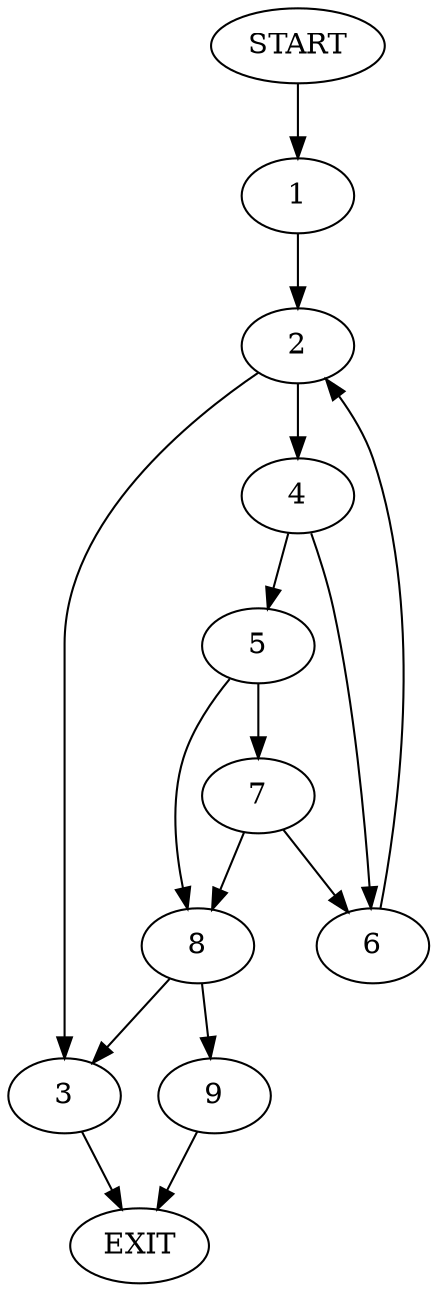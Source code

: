 digraph {
0 [label="START"]
10 [label="EXIT"]
0 -> 1
1 -> 2
2 -> 3
2 -> 4
4 -> 5
4 -> 6
3 -> 10
6 -> 2
5 -> 7
5 -> 8
7 -> 6
7 -> 8
8 -> 9
8 -> 3
9 -> 10
}
